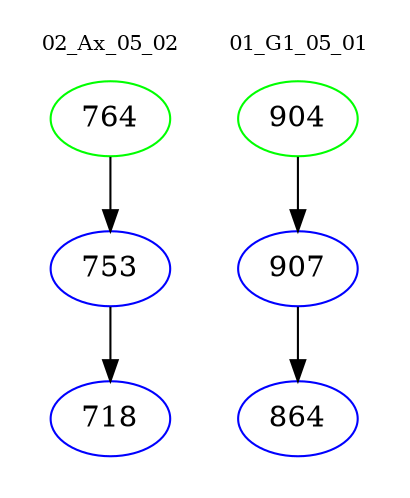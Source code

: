 digraph{
subgraph cluster_0 {
color = white
label = "02_Ax_05_02";
fontsize=10;
T0_764 [label="764", color="green"]
T0_764 -> T0_753 [color="black"]
T0_753 [label="753", color="blue"]
T0_753 -> T0_718 [color="black"]
T0_718 [label="718", color="blue"]
}
subgraph cluster_1 {
color = white
label = "01_G1_05_01";
fontsize=10;
T1_904 [label="904", color="green"]
T1_904 -> T1_907 [color="black"]
T1_907 [label="907", color="blue"]
T1_907 -> T1_864 [color="black"]
T1_864 [label="864", color="blue"]
}
}

